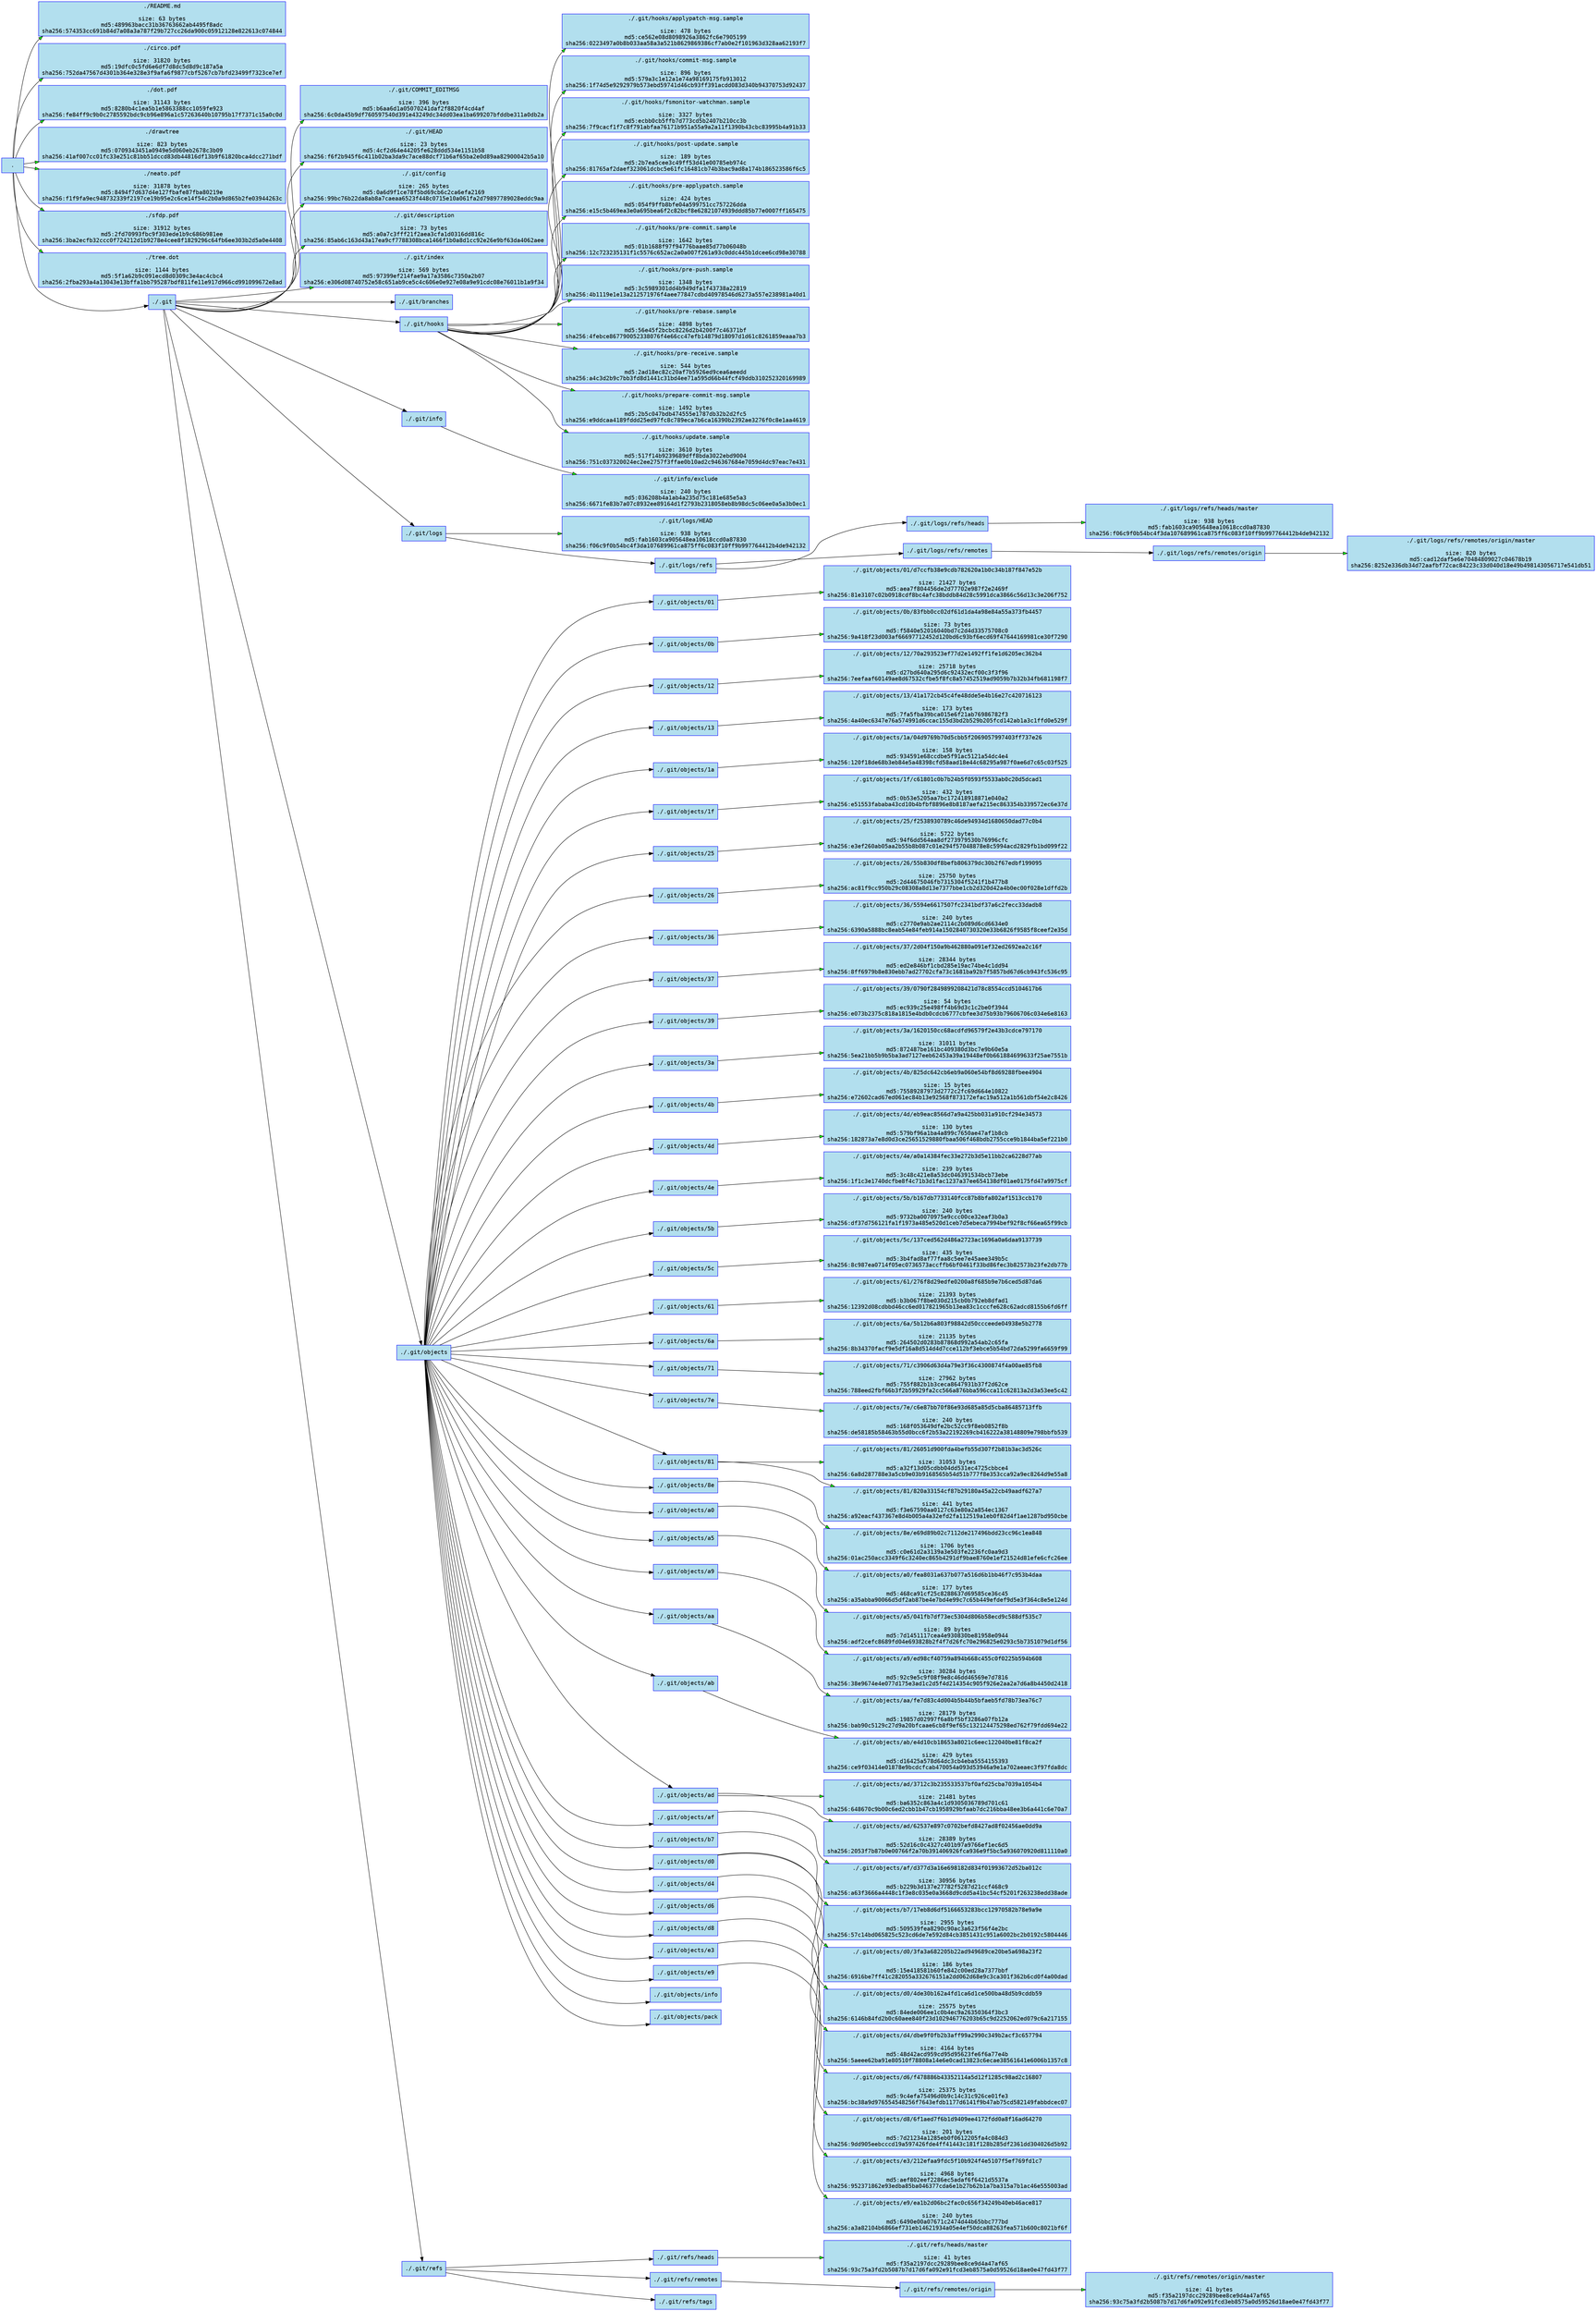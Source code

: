digraph unix {
overlap=false;
rankdir=LR;
node [color=blue, style=filled, fillcolor=lightblue2, shape=box, fontname=Consolas];
"." -> "./README.md\n\nsize: 63 bytes\nmd5:489963bacc31b36763662ab4495f8adc\nsha256:574353cc691b84d7a08a3a787f29b727cc26da900c05912128e822613c074844"[fillcolor=green];
"." -> "./circo.pdf\n\nsize: 31820 bytes\nmd5:19dfc0c5fd6e6df7d8dc5d8d9c187a5a\nsha256:752da47567d4301b364e328e3f9afa6f9877cbf5267cb7bfd23499f7323ce7ef"[fillcolor=green];
"." -> "./dot.pdf\n\nsize: 31143 bytes\nmd5:8280b4c1ea5b1e5863388cc1059fe923\nsha256:fe84ff9c9b0c2785592bdc9cb96e896a1c57263640b10795b17f7371c15a0c0d"[fillcolor=green];
"." -> "./drawtree\n\nsize: 823 bytes\nmd5:0709343451a0949e5d060eb2678c3b09\nsha256:41af007cc01fc33e251c81bb51dccd83db44816df13b9f61820bca4dcc271bdf"[fillcolor=green];
"." -> "./neato.pdf\n\nsize: 31878 bytes\nmd5:8494f7d637d4e127fbafe87fba80219e\nsha256:f1f9fa9ec948732339f2197ce19b95e2c6ce14f54c2b0a9d865b2fe03944263c"[fillcolor=green];
"." -> "./sfdp.pdf\n\nsize: 31912 bytes\nmd5:2fd70993fbc9f303ede1b9c686b981ee\nsha256:3ba2ecfb32ccc0f724212d1b9278e4cee8f1829296c64fb6ee303b2d5a0e4408"[fillcolor=green];
"." -> "./tree.dot\n\nsize: 1144 bytes\nmd5:5f1a62b9c091ecd8d0309c3e4ac4cbc4\nsha256:2fba293a4a13043e13bffa1bb795287bdf811fe11e917d966cd991099672e8ad"[fillcolor=green];
"." -> "./.git";
"./.git" -> "./.git/COMMIT_EDITMSG\n\nsize: 396 bytes\nmd5:b6aa6d1a05070241daf2f8820f4cd4af\nsha256:6c0da45b9df760597540d391e43249dc34dd03ea1ba699207bfddbe311a0db2a"[fillcolor=green];
"./.git" -> "./.git/HEAD\n\nsize: 23 bytes\nmd5:4cf2d64e44205fe628ddd534e1151b58\nsha256:f6f2b945f6c411b02ba3da9c7ace88dcf71b6af65ba2e0d89aa82900042b5a10"[fillcolor=green];
"./.git" -> "./.git/config\n\nsize: 265 bytes\nmd5:0a6d9f1ce78f5bd69cb6c2ca6efa2169\nsha256:99bc76b22da8ab8a7caeaa6523f448c0715e10a061fa2d79897789028eddc9aa"[fillcolor=green];
"./.git" -> "./.git/description\n\nsize: 73 bytes\nmd5:a0a7c3fff21f2aea3cfa1d0316dd816c\nsha256:85ab6c163d43a17ea9cf7788308bca1466f1b0a8d1cc92e26e9bf63da4062aee"[fillcolor=green];
"./.git" -> "./.git/index\n\nsize: 569 bytes\nmd5:97399ef214fae9a17a3586c7350a2b07\nsha256:e306d08740752e58c651ab9ce5c4c606e0e927e08a9e91cdc08e76011b1a9f34"[fillcolor=green];
"./.git" -> "./.git/branches";
"./.git" -> "./.git/hooks";
"./.git/hooks" -> "./.git/hooks/applypatch-msg.sample\n\nsize: 478 bytes\nmd5:ce562e08d8098926a3862fc6e7905199\nsha256:0223497a0b8b033aa58a3a521b8629869386cf7ab0e2f101963d328aa62193f7"[fillcolor=green];
"./.git/hooks" -> "./.git/hooks/commit-msg.sample\n\nsize: 896 bytes\nmd5:579a3c1e12a1e74a98169175fb913012\nsha256:1f74d5e9292979b573ebd59741d46cb93ff391acdd083d340b94370753d92437"[fillcolor=green];
"./.git/hooks" -> "./.git/hooks/fsmonitor-watchman.sample\n\nsize: 3327 bytes\nmd5:ecbb0cb5ffb7d773cd5b2407b210cc3b\nsha256:7f9cacf1f7c8f791abfaa76171b951a55a9a2a11f1390b43cbc83995b4a91b33"[fillcolor=green];
"./.git/hooks" -> "./.git/hooks/post-update.sample\n\nsize: 189 bytes\nmd5:2b7ea5cee3c49ff53d41e00785eb974c\nsha256:81765af2daef323061dcbc5e61fc16481cb74b3bac9ad8a174b186523586f6c5"[fillcolor=green];
"./.git/hooks" -> "./.git/hooks/pre-applypatch.sample\n\nsize: 424 bytes\nmd5:054f9ffb8bfe04a599751cc757226dda\nsha256:e15c5b469ea3e0a695bea6f2c82bcf8e62821074939ddd85b77e0007ff165475"[fillcolor=green];
"./.git/hooks" -> "./.git/hooks/pre-commit.sample\n\nsize: 1642 bytes\nmd5:01b1688f97f94776baae85d77b06048b\nsha256:12c723235131f1c5576c652ac2a0a007f261a93c0ddc445b1dcee6cd98e30788"[fillcolor=green];
"./.git/hooks" -> "./.git/hooks/pre-push.sample\n\nsize: 1348 bytes\nmd5:3c5989301dd4b949dfa1f43738a22819\nsha256:4b1119e1e13a212571976f4aee77847cdbd40978546d6273a557e238981a40d1"[fillcolor=green];
"./.git/hooks" -> "./.git/hooks/pre-rebase.sample\n\nsize: 4898 bytes\nmd5:56e45f2bcbc8226d2b4200f7c46371bf\nsha256:4febce867790052338076f4e66cc47efb14879d18097d1d61c8261859eaaa7b3"[fillcolor=green];
"./.git/hooks" -> "./.git/hooks/pre-receive.sample\n\nsize: 544 bytes\nmd5:2ad18ec82c20af7b5926ed9cea6aeedd\nsha256:a4c3d2b9c7bb3fd8d1441c31bd4ee71a595d66b44fcf49ddb310252320169989"[fillcolor=green];
"./.git/hooks" -> "./.git/hooks/prepare-commit-msg.sample\n\nsize: 1492 bytes\nmd5:2b5c047bdb474555e1787db32b2d2fc5\nsha256:e9ddcaa4189fddd25ed97fc8c789eca7b6ca16390b2392ae3276f0c8e1aa4619"[fillcolor=green];
"./.git/hooks" -> "./.git/hooks/update.sample\n\nsize: 3610 bytes\nmd5:517f14b9239689dff8bda3022ebd9004\nsha256:751c037320024ec2ee2757f3ffae0b10ad2c946367684e7059d4dc97eac7e431"[fillcolor=green];
"./.git" -> "./.git/info";
"./.git/info" -> "./.git/info/exclude\n\nsize: 240 bytes\nmd5:036208b4a1ab4a235d75c181e685e5a3\nsha256:6671fe83b7a07c8932ee89164d1f2793b2318058eb8b98dc5c06ee0a5a3b0ec1"[fillcolor=green];
"./.git" -> "./.git/logs";
"./.git/logs" -> "./.git/logs/HEAD\n\nsize: 938 bytes\nmd5:fab1603ca905648ea10618ccd0a87830\nsha256:f06c9f0b54bc4f3da107689961ca875ff6c083f10ff9b997764412b4de942132"[fillcolor=green];
"./.git/logs" -> "./.git/logs/refs";
"./.git/logs/refs" -> "./.git/logs/refs/heads";
"./.git/logs/refs/heads" -> "./.git/logs/refs/heads/master\n\nsize: 938 bytes\nmd5:fab1603ca905648ea10618ccd0a87830\nsha256:f06c9f0b54bc4f3da107689961ca875ff6c083f10ff9b997764412b4de942132"[fillcolor=green];
"./.git/logs/refs" -> "./.git/logs/refs/remotes";
"./.git/logs/refs/remotes" -> "./.git/logs/refs/remotes/origin";
"./.git/logs/refs/remotes/origin" -> "./.git/logs/refs/remotes/origin/master\n\nsize: 820 bytes\nmd5:cad12daf5e6e70484809027c04678b19\nsha256:8252e336db34d72aafbf72cac84223c33d040d18e49b498143056717e541db51"[fillcolor=green];
"./.git" -> "./.git/objects";
"./.git/objects" -> "./.git/objects/01";
"./.git/objects/01" -> "./.git/objects/01/d7ccfb38e9cdb782620a1b0c34b187f847e52b\n\nsize: 21427 bytes\nmd5:aea7f804456de2d77702e987f2e2469f\nsha256:81e3107c02b0918cdf8bc4afc38bddb84d28c5991dca3866c56d13c3e206f752"[fillcolor=green];
"./.git/objects" -> "./.git/objects/0b";
"./.git/objects/0b" -> "./.git/objects/0b/83fbb0cc02df61d1da4a98e84a55a373fb4457\n\nsize: 73 bytes\nmd5:f5840e52016040bd7c2d4d33575708c0\nsha256:9a418f23d003af66697712452d120bd6c93bf6ecd69f47644169981ce30f7290"[fillcolor=green];
"./.git/objects" -> "./.git/objects/12";
"./.git/objects/12" -> "./.git/objects/12/70a293523ef77d2e1492ff1fe1d6205ec362b4\n\nsize: 25718 bytes\nmd5:d27bd640a295d6c92432ecf00c3f3f96\nsha256:7eefaaf60149ae8d67532cfbe5f8fc8a57452519ad9059b7b32b34fb681198f7"[fillcolor=green];
"./.git/objects" -> "./.git/objects/13";
"./.git/objects/13" -> "./.git/objects/13/41a172cb45c4fe48dde5e4b16e27c420716123\n\nsize: 173 bytes\nmd5:7fa5fba39bca015e6f21ab76986782f3\nsha256:4a40ec6347e76a574991d6ccac155d3bd2b529b205fcd142ab1a3c1ffd0e529f"[fillcolor=green];
"./.git/objects" -> "./.git/objects/1a";
"./.git/objects/1a" -> "./.git/objects/1a/04d9769b70d5cbb5f2069057997403ff737e26\n\nsize: 158 bytes\nmd5:934591e68ccdbe5f91ac5121a54dc4e4\nsha256:120f18de68b3eb84e5a48398cfd58aad18e44c68295a987f0ae6d7c65c03f525"[fillcolor=green];
"./.git/objects" -> "./.git/objects/1f";
"./.git/objects/1f" -> "./.git/objects/1f/c61801c0b7b24b5f0593f5533ab0c20d5dcad1\n\nsize: 432 bytes\nmd5:0b53e5205aa7bc172418918871e040a2\nsha256:e51553fababa43cd10b4bfbf8896e8b8187aefa215ec863354b339572ec6e37d"[fillcolor=green];
"./.git/objects" -> "./.git/objects/25";
"./.git/objects/25" -> "./.git/objects/25/f2538930789c46de94934d1680650dad77c0b4\n\nsize: 5722 bytes\nmd5:94f6dd564aa8df273979530b76996cfc\nsha256:e3ef260ab05aa2b55b8b087c01e294f57048878e8c5994acd2829fb1bd099f22"[fillcolor=green];
"./.git/objects" -> "./.git/objects/26";
"./.git/objects/26" -> "./.git/objects/26/55b830df8befb806379dc30b2f67edbf199095\n\nsize: 25750 bytes\nmd5:2d44675046fb7315304f5241f1b477b8\nsha256:ac81f9cc950b29c08308a8d13e7377bbe1cb2d320d42a4b0ec00f028e1dffd2b"[fillcolor=green];
"./.git/objects" -> "./.git/objects/36";
"./.git/objects/36" -> "./.git/objects/36/5594e6617507fc2341bdf37a6c2fecc33dadb8\n\nsize: 240 bytes\nmd5:c2770e9ab2ae2114c2b089d6cd6634e0\nsha256:6390a5888bc8eab54e84feb914a1502840730320e33b6826f9585f8ceef2e35d"[fillcolor=green];
"./.git/objects" -> "./.git/objects/37";
"./.git/objects/37" -> "./.git/objects/37/2d04f150a9b462880a091ef32ed2692ea2c16f\n\nsize: 28344 bytes\nmd5:ed2e846bf1cbd285e19ac74be4c1dd94\nsha256:8ff6979b8e830ebb7ad27702cfa73c1681ba92b7f5857bd67d6cb943fc536c95"[fillcolor=green];
"./.git/objects" -> "./.git/objects/39";
"./.git/objects/39" -> "./.git/objects/39/0790f2849899208421d78c8554ccd5104617b6\n\nsize: 54 bytes\nmd5:ec939c25e498ff4b69d3c1c2be0f3944\nsha256:e073b2375c818a1815e4bdb0cdcb6777cbfee3d75b93b79606706c034e6e8163"[fillcolor=green];
"./.git/objects" -> "./.git/objects/3a";
"./.git/objects/3a" -> "./.git/objects/3a/1620150cc68acdfd96579f2e43b3cdce797170\n\nsize: 31011 bytes\nmd5:872487be161bc409380d3bc7e9b60e5a\nsha256:5ea21bb5b9b5ba3ad7127eeb62453a39a19448ef0b661884699633f25ae7551b"[fillcolor=green];
"./.git/objects" -> "./.git/objects/4b";
"./.git/objects/4b" -> "./.git/objects/4b/825dc642cb6eb9a060e54bf8d69288fbee4904\n\nsize: 15 bytes\nmd5:75589287973d2772c2fc69d664e10822\nsha256:e72602cad67ed061ec84b13e92568f873172efac19a512a1b561dbf54e2c8426"[fillcolor=green];
"./.git/objects" -> "./.git/objects/4d";
"./.git/objects/4d" -> "./.git/objects/4d/eb9eac8566d7a9a425bb031a910cf294e34573\n\nsize: 130 bytes\nmd5:579bf96a1ba4a899c7650ae47af1b8cb\nsha256:182873a7e8d0d3ce25651529880fbaa506f468bdb2755cce9b1844ba5ef221b0"[fillcolor=green];
"./.git/objects" -> "./.git/objects/4e";
"./.git/objects/4e" -> "./.git/objects/4e/a0a14384fec33e272b3d5e11bb2ca6228d77ab\n\nsize: 239 bytes\nmd5:3c48c421e8a53dc046391534bcb73ebe\nsha256:1f1c3e1740dcfbe8f4c71b3d1fac1237a37ee654138df01ae0175fd47a9975cf"[fillcolor=green];
"./.git/objects" -> "./.git/objects/5b";
"./.git/objects/5b" -> "./.git/objects/5b/b167db7733140fcc87b8bfa802af1513ccb170\n\nsize: 240 bytes\nmd5:9732ba0070975e9ccc00ce32eaf3b0a3\nsha256:df37d756121fa1f1973a485e520d1ceb7d5ebeca7994bef92f8cf66ea65f99cb"[fillcolor=green];
"./.git/objects" -> "./.git/objects/5c";
"./.git/objects/5c" -> "./.git/objects/5c/137ced562d486a2723ac1696a0a6daa9137739\n\nsize: 435 bytes\nmd5:3b4fad8af77faa8c5ee7e45aee349b5c\nsha256:8c987ea0714f05ec0736573accffb6bf0461f33bd86fec3b82573b23fe2db77b"[fillcolor=green];
"./.git/objects" -> "./.git/objects/61";
"./.git/objects/61" -> "./.git/objects/61/276f8d29edfe0200a8f685b9e7b6ced5d87da6\n\nsize: 21393 bytes\nmd5:b3b067f8be030d215cb0b792eb8dfad1\nsha256:12392d08cdbbd46cc6ed017821965b13ea83c1cccfe628c62adcd8155b6fd6ff"[fillcolor=green];
"./.git/objects" -> "./.git/objects/6a";
"./.git/objects/6a" -> "./.git/objects/6a/5b12b6a803f98842d50ccceede04938e5b2778\n\nsize: 21135 bytes\nmd5:264502d0283b87868d992a54ab2c65fa\nsha256:8b34370facf9e5df16a8d514d4d7cce112bf3ebce5b54bd72da5299fa6659f99"[fillcolor=green];
"./.git/objects" -> "./.git/objects/71";
"./.git/objects/71" -> "./.git/objects/71/c3906d63d4a79e3f36c4300874f4a00ae85fb8\n\nsize: 27962 bytes\nmd5:755f882b1b3ceca8647931b37f2d62ce\nsha256:788eed2fbf66b3f2b59929fa2cc566a876bba596cca11c62813a2d3a53ee5c42"[fillcolor=green];
"./.git/objects" -> "./.git/objects/7e";
"./.git/objects/7e" -> "./.git/objects/7e/c6e87bb70f86e93d685a85d5cba86485713ffb\n\nsize: 240 bytes\nmd5:168f053649dfe2bc52cc9f8eb0852f8b\nsha256:de58185b58463b55d0bcc6f2b53a22192269cb416222a38148809e798bbfb539"[fillcolor=green];
"./.git/objects" -> "./.git/objects/81";
"./.git/objects/81" -> "./.git/objects/81/26051d900fda4befb55d307f2b81b3ac3d526c\n\nsize: 31053 bytes\nmd5:a32f13d05cdbb04dd531ec4725cbbce4\nsha256:6a8d287788e3a5cb9e03b9168565b54d51b777f8e353cca92a9ec8264d9e55a8"[fillcolor=green];
"./.git/objects/81" -> "./.git/objects/81/820a33154cf87b29180a45a22cb49aadf627a7\n\nsize: 441 bytes\nmd5:f3e67590aa0127c63e80a2a854ec1367\nsha256:a92eacf437367e8d4b005a4a32efd2fa112519a1eb0f82d4f1ae1287bd950cbe"[fillcolor=green];
"./.git/objects" -> "./.git/objects/8e";
"./.git/objects/8e" -> "./.git/objects/8e/e69d89b02c7112de217496bdd23cc96c1ea848\n\nsize: 1706 bytes\nmd5:c0e61d2a3139a3e503fe2236fc0aa9d3\nsha256:01ac250acc3349f6c3240ec865b4291df9bae8760e1ef21524d81efe6cfc26ee"[fillcolor=green];
"./.git/objects" -> "./.git/objects/a0";
"./.git/objects/a0" -> "./.git/objects/a0/fea8031a637b077a516d6b1bb46f7c953b4daa\n\nsize: 177 bytes\nmd5:468ca91cf25c8288637d69585ce36c45\nsha256:a35abba90066d5df2ab87be4e7bd4e99c7c65b449efdef9d5e3f364c8e5e124d"[fillcolor=green];
"./.git/objects" -> "./.git/objects/a5";
"./.git/objects/a5" -> "./.git/objects/a5/041fb7df73ec5304d806b58ecd9c588df535c7\n\nsize: 89 bytes\nmd5:7d1451117cea4e930830be81958e0944\nsha256:adf2cefc8689fd04e693828b2f4f7d26fc70e296825e0293c5b7351079d1df56"[fillcolor=green];
"./.git/objects" -> "./.git/objects/a9";
"./.git/objects/a9" -> "./.git/objects/a9/ed98cf40759a894b668c455c0f0225b594b608\n\nsize: 30284 bytes\nmd5:92c9e5c9f08f9e8c46dd46569e7d7816\nsha256:38e9674e4e077d175e3ad1c2d5f4d214354c905f926e2aa2a7d6a8b4450d2418"[fillcolor=green];
"./.git/objects" -> "./.git/objects/aa";
"./.git/objects/aa" -> "./.git/objects/aa/fe7d83c4d004b5b44b5bfaeb5fd78b73ea76c7\n\nsize: 28179 bytes\nmd5:19857d02997f6a8bf5bf3286a07fb12a\nsha256:bab90c5129c27d9a20bfcaae6cb8f9ef65c132124475298ed762f79fdd694e22"[fillcolor=green];
"./.git/objects" -> "./.git/objects/ab";
"./.git/objects/ab" -> "./.git/objects/ab/e4d10cb18653a8021c6eec122040be81f8ca2f\n\nsize: 429 bytes\nmd5:d16425a578d64dc3cb4eba5554155393\nsha256:ce9f03414e01878e9bcdcfcab470054a093d53946a9e1a702aeaec3f97fda8dc"[fillcolor=green];
"./.git/objects" -> "./.git/objects/ad";
"./.git/objects/ad" -> "./.git/objects/ad/3712c3b235533537bf0afd25cba7039a1054b4\n\nsize: 21481 bytes\nmd5:ba6352c863a4c1d9305036789d701c61\nsha256:648670c9b00c6ed2cbb1b47cb1958929bfaab7dc216bba48ee3b6a441c6e70a7"[fillcolor=green];
"./.git/objects/ad" -> "./.git/objects/ad/62537e897c0702befd8427ad8f02456ae0dd9a\n\nsize: 28389 bytes\nmd5:52d16c0c4327c401b97a9766ef1ec6d5\nsha256:2053f7b87b0e00766f2a70b391406926fca936e9f5bc5a936070920d811110a0"[fillcolor=green];
"./.git/objects" -> "./.git/objects/af";
"./.git/objects/af" -> "./.git/objects/af/d377d3a16e698182d834f01993672d52ba012c\n\nsize: 30956 bytes\nmd5:b229b3d137e27782f5287d21ccf468c9\nsha256:a63f3666a4448c1f3e8c035e0a3668d9cdd5a41bc54cf5201f263238edd38ade"[fillcolor=green];
"./.git/objects" -> "./.git/objects/b7";
"./.git/objects/b7" -> "./.git/objects/b7/17eb8d6df5166653283bcc12970582b78e9a9e\n\nsize: 2955 bytes\nmd5:509539fea8290c90ac3a623f56f4e2bc\nsha256:57c14bd065825c523cd6de7e592d84cb3851431c951a6002bc2b0192c5804446"[fillcolor=green];
"./.git/objects" -> "./.git/objects/d0";
"./.git/objects/d0" -> "./.git/objects/d0/3fa3a682205b22ad949689ce20be5a698a23f2\n\nsize: 186 bytes\nmd5:15e418581b60fe842c00ed28a7377bbf\nsha256:6916be7ff41c282055a332676151a2dd062d68e9c3ca301f362b6cd0f4a00dad"[fillcolor=green];
"./.git/objects/d0" -> "./.git/objects/d0/4de30b162a4fd1ca6d1ce500ba48d5b9cddb59\n\nsize: 25575 bytes\nmd5:84ede006ee1c0b4ec9a26350364f3bc3\nsha256:6146b84fd2b0c60aee840f23d102946776203b65c9d2252062ed079c6a217155"[fillcolor=green];
"./.git/objects" -> "./.git/objects/d4";
"./.git/objects/d4" -> "./.git/objects/d4/dbe9f0fb2b3aff99a2990c349b2acf3c657794\n\nsize: 4164 bytes\nmd5:48d42acd959cd95d95623fe6f6a77e4b\nsha256:5aeee62ba91e80510f78808a14e6e0cad13823c6ecae38561641e6006b1357c8"[fillcolor=green];
"./.git/objects" -> "./.git/objects/d6";
"./.git/objects/d6" -> "./.git/objects/d6/f478886b43352114a5d12f1285c98ad2c16807\n\nsize: 25375 bytes\nmd5:9c4efa75496d0b9c14c31c926ce01fe3\nsha256:bc38a9d976554548256f7643efdb1177d6141f9b47ab75cd582149fabbdcec07"[fillcolor=green];
"./.git/objects" -> "./.git/objects/d8";
"./.git/objects/d8" -> "./.git/objects/d8/6f1aed7f6b1d9409ee4172fdd0a8f16ad64270\n\nsize: 201 bytes\nmd5:7d21234a1285eb0f0612205fa4c084d3\nsha256:9dd905eebcccd19a597426fde4ff41443c181f128b285df2361dd304026d5b92"[fillcolor=green];
"./.git/objects" -> "./.git/objects/e3";
"./.git/objects/e3" -> "./.git/objects/e3/212efaa9fdc5f10b924f4e5107f5ef769fd1c7\n\nsize: 4968 bytes\nmd5:aef802eef2286ec5adaf6f6421d5537a\nsha256:952371862e93edba85ba046377cda6e1b27b62b1a7ba315a7b1ac46e555003ad"[fillcolor=green];
"./.git/objects" -> "./.git/objects/e9";
"./.git/objects/e9" -> "./.git/objects/e9/ea1b2d06bc2fac0c656f34249b40eb46ace817\n\nsize: 240 bytes\nmd5:6490e00a07671c2474d44b65bbc777bd\nsha256:a3a82104b6866ef731eb14621934a05e4ef50dca88263fea571b600c8021bf6f"[fillcolor=green];
"./.git/objects" -> "./.git/objects/info";
"./.git/objects" -> "./.git/objects/pack";
"./.git" -> "./.git/refs";
"./.git/refs" -> "./.git/refs/heads";
"./.git/refs/heads" -> "./.git/refs/heads/master\n\nsize: 41 bytes\nmd5:f35a2197dcc29289bee8ce9d4a47af65\nsha256:93c75a3fd2b5087b7d17d6fa092e91fcd3eb8575a0d59526d18ae0e47fd43f77"[fillcolor=green];
"./.git/refs" -> "./.git/refs/remotes";
"./.git/refs/remotes" -> "./.git/refs/remotes/origin";
"./.git/refs/remotes/origin" -> "./.git/refs/remotes/origin/master\n\nsize: 41 bytes\nmd5:f35a2197dcc29289bee8ce9d4a47af65\nsha256:93c75a3fd2b5087b7d17d6fa092e91fcd3eb8575a0d59526d18ae0e47fd43f77"[fillcolor=green];
"./.git/refs" -> "./.git/refs/tags";
}
